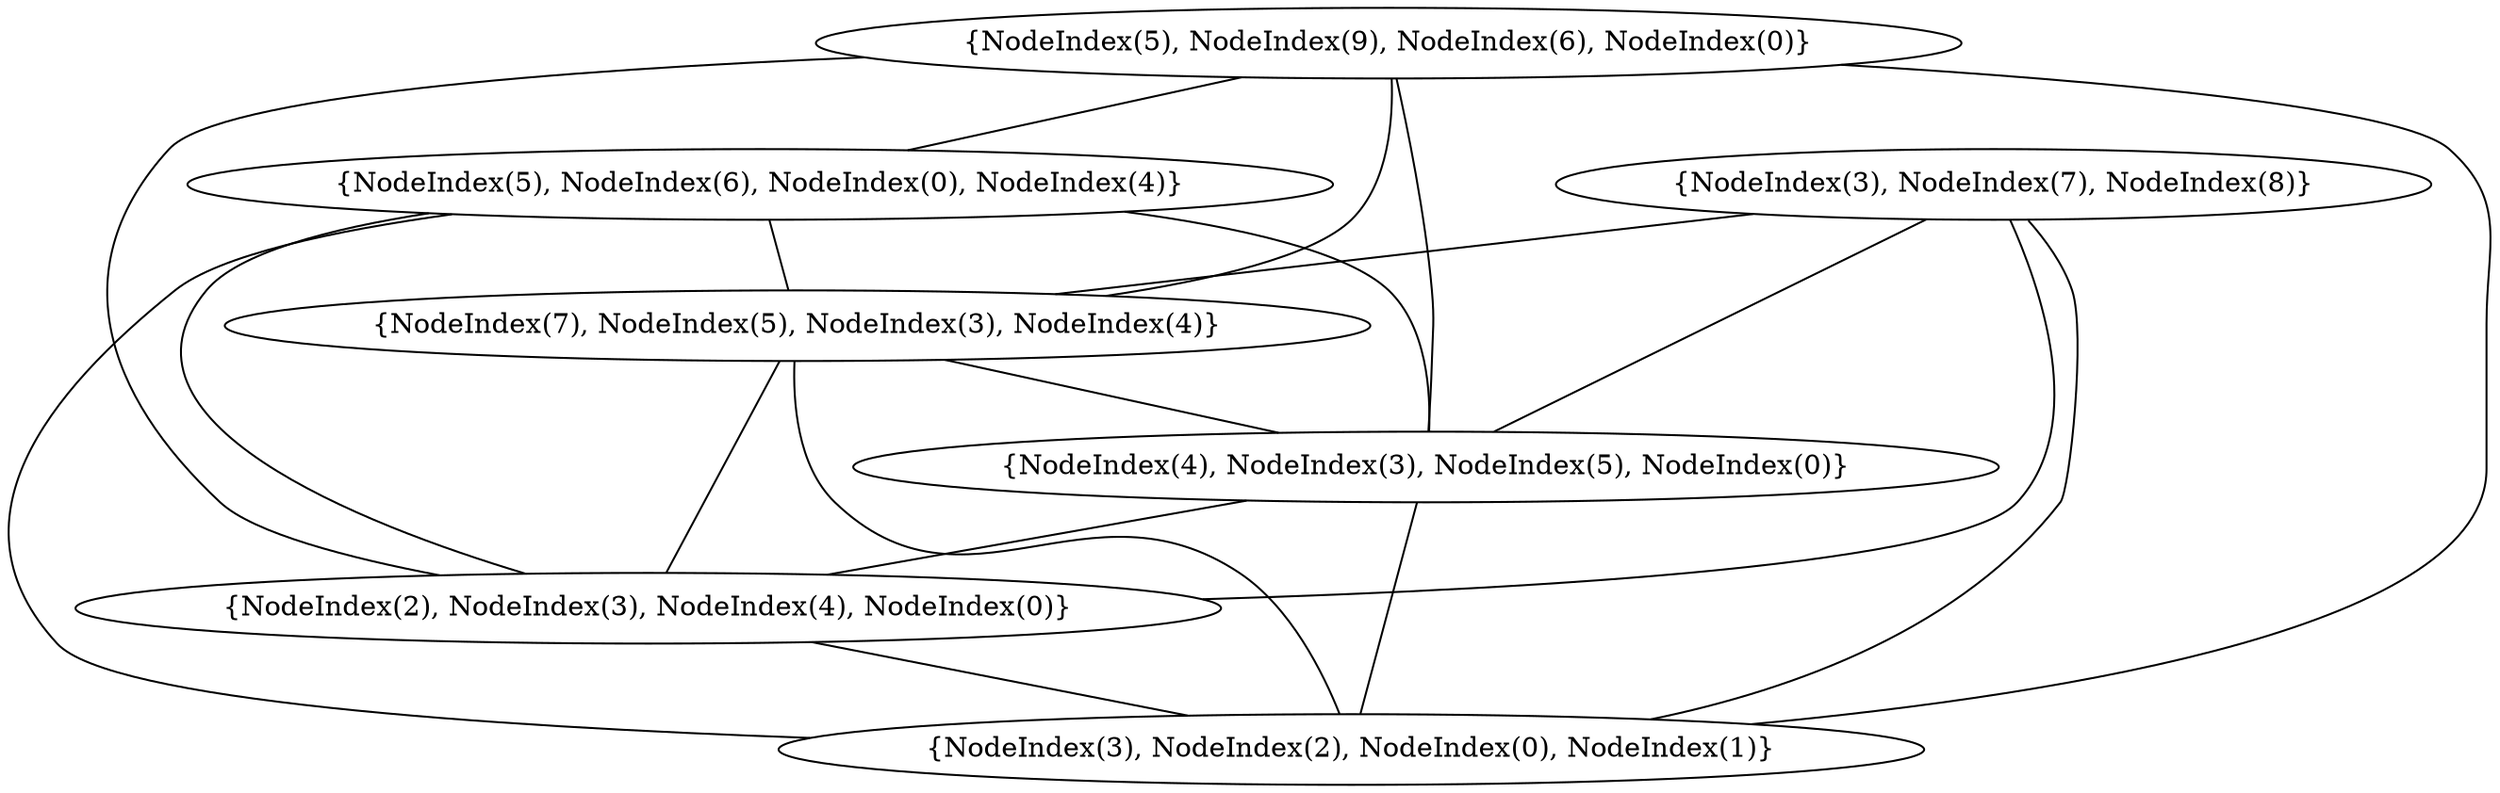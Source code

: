 graph {
    0 [ label = "{NodeIndex(3), NodeIndex(2), NodeIndex(0), NodeIndex(1)}" ]
    1 [ label = "{NodeIndex(2), NodeIndex(3), NodeIndex(4), NodeIndex(0)}" ]
    2 [ label = "{NodeIndex(4), NodeIndex(3), NodeIndex(5), NodeIndex(0)}" ]
    3 [ label = "{NodeIndex(7), NodeIndex(5), NodeIndex(3), NodeIndex(4)}" ]
    4 [ label = "{NodeIndex(3), NodeIndex(7), NodeIndex(8)}" ]
    5 [ label = "{NodeIndex(5), NodeIndex(6), NodeIndex(0), NodeIndex(4)}" ]
    6 [ label = "{NodeIndex(5), NodeIndex(9), NodeIndex(6), NodeIndex(0)}" ]
    1 -- 0 [ ]
    2 -- 0 [ ]
    2 -- 1 [ ]
    3 -- 0 [ ]
    3 -- 1 [ ]
    3 -- 2 [ ]
    4 -- 0 [ ]
    4 -- 1 [ ]
    4 -- 2 [ ]
    4 -- 3 [ ]
    5 -- 0 [ ]
    5 -- 1 [ ]
    5 -- 2 [ ]
    5 -- 3 [ ]
    6 -- 0 [ ]
    6 -- 1 [ ]
    6 -- 2 [ ]
    6 -- 3 [ ]
    6 -- 5 [ ]
}
